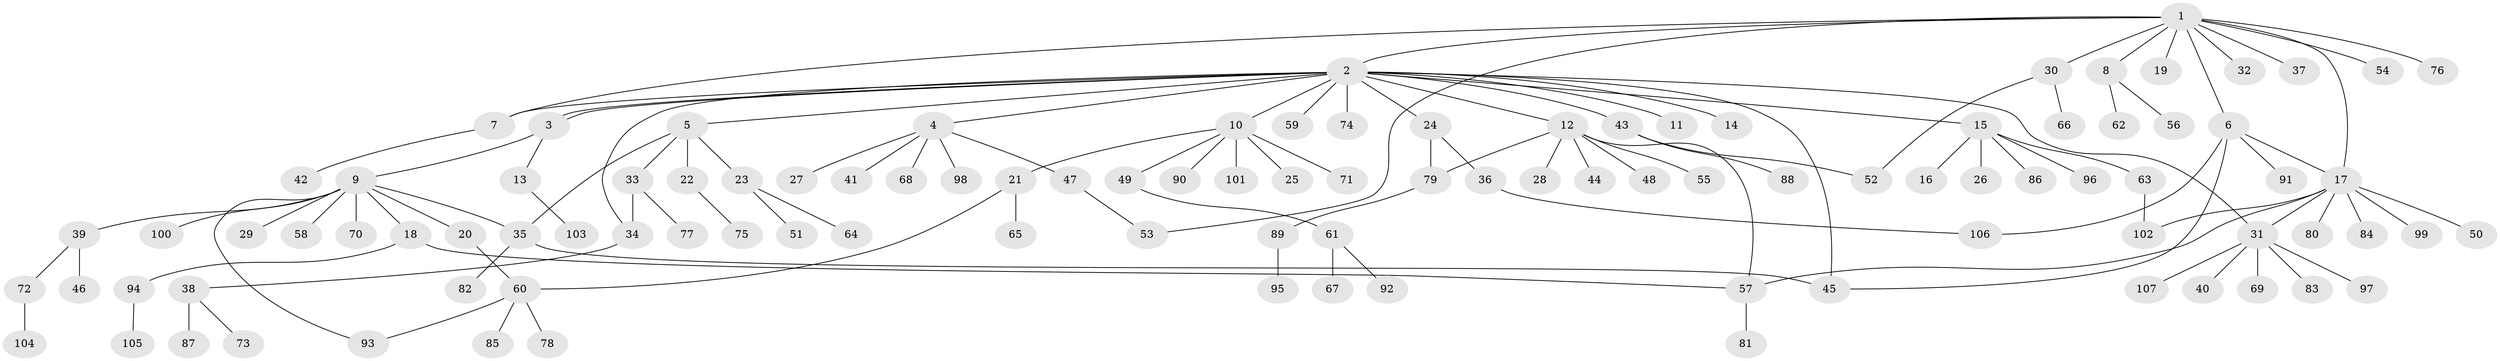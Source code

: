 // Generated by graph-tools (version 1.1) at 2025/01/03/09/25 03:01:55]
// undirected, 107 vertices, 123 edges
graph export_dot {
graph [start="1"]
  node [color=gray90,style=filled];
  1;
  2;
  3;
  4;
  5;
  6;
  7;
  8;
  9;
  10;
  11;
  12;
  13;
  14;
  15;
  16;
  17;
  18;
  19;
  20;
  21;
  22;
  23;
  24;
  25;
  26;
  27;
  28;
  29;
  30;
  31;
  32;
  33;
  34;
  35;
  36;
  37;
  38;
  39;
  40;
  41;
  42;
  43;
  44;
  45;
  46;
  47;
  48;
  49;
  50;
  51;
  52;
  53;
  54;
  55;
  56;
  57;
  58;
  59;
  60;
  61;
  62;
  63;
  64;
  65;
  66;
  67;
  68;
  69;
  70;
  71;
  72;
  73;
  74;
  75;
  76;
  77;
  78;
  79;
  80;
  81;
  82;
  83;
  84;
  85;
  86;
  87;
  88;
  89;
  90;
  91;
  92;
  93;
  94;
  95;
  96;
  97;
  98;
  99;
  100;
  101;
  102;
  103;
  104;
  105;
  106;
  107;
  1 -- 2;
  1 -- 6;
  1 -- 7;
  1 -- 8;
  1 -- 17;
  1 -- 19;
  1 -- 30;
  1 -- 32;
  1 -- 37;
  1 -- 53;
  1 -- 54;
  1 -- 76;
  2 -- 3;
  2 -- 3;
  2 -- 4;
  2 -- 5;
  2 -- 7;
  2 -- 10;
  2 -- 11;
  2 -- 12;
  2 -- 14;
  2 -- 15;
  2 -- 24;
  2 -- 31;
  2 -- 34;
  2 -- 43;
  2 -- 45;
  2 -- 59;
  2 -- 74;
  3 -- 9;
  3 -- 13;
  4 -- 27;
  4 -- 41;
  4 -- 47;
  4 -- 68;
  4 -- 98;
  5 -- 22;
  5 -- 23;
  5 -- 33;
  5 -- 35;
  6 -- 17;
  6 -- 45;
  6 -- 91;
  6 -- 106;
  7 -- 42;
  8 -- 56;
  8 -- 62;
  9 -- 18;
  9 -- 20;
  9 -- 29;
  9 -- 35;
  9 -- 39;
  9 -- 58;
  9 -- 70;
  9 -- 93;
  9 -- 100;
  10 -- 21;
  10 -- 25;
  10 -- 49;
  10 -- 71;
  10 -- 90;
  10 -- 101;
  12 -- 28;
  12 -- 44;
  12 -- 48;
  12 -- 55;
  12 -- 57;
  12 -- 79;
  13 -- 103;
  15 -- 16;
  15 -- 26;
  15 -- 63;
  15 -- 86;
  15 -- 96;
  17 -- 31;
  17 -- 50;
  17 -- 57;
  17 -- 80;
  17 -- 84;
  17 -- 99;
  17 -- 102;
  18 -- 57;
  18 -- 94;
  20 -- 60;
  21 -- 60;
  21 -- 65;
  22 -- 75;
  23 -- 51;
  23 -- 64;
  24 -- 36;
  24 -- 79;
  30 -- 52;
  30 -- 66;
  31 -- 40;
  31 -- 69;
  31 -- 83;
  31 -- 97;
  31 -- 107;
  33 -- 34;
  33 -- 77;
  34 -- 38;
  35 -- 45;
  35 -- 82;
  36 -- 106;
  38 -- 73;
  38 -- 87;
  39 -- 46;
  39 -- 72;
  43 -- 52;
  43 -- 88;
  47 -- 53;
  49 -- 61;
  57 -- 81;
  60 -- 78;
  60 -- 85;
  60 -- 93;
  61 -- 67;
  61 -- 92;
  63 -- 102;
  72 -- 104;
  79 -- 89;
  89 -- 95;
  94 -- 105;
}
